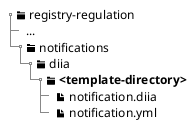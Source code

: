 @startsalt
{
{T
+ <&folder> registry-regulation
++ ...
++ <&folder> notifications
+++ <&folder> diia
++++ <&folder> <b><template-directory></b>
+++++ <&file> notification.diia
+++++ <&file> notification.yml
}
}
@endsalt